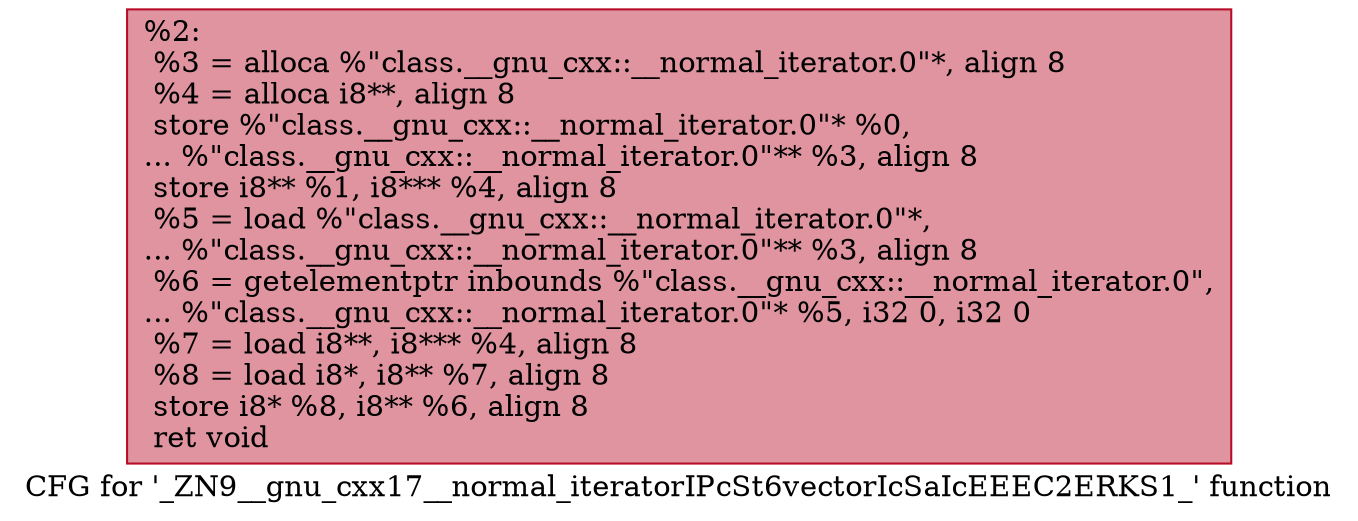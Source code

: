 digraph "CFG for '_ZN9__gnu_cxx17__normal_iteratorIPcSt6vectorIcSaIcEEEC2ERKS1_' function" {
	label="CFG for '_ZN9__gnu_cxx17__normal_iteratorIPcSt6vectorIcSaIcEEEC2ERKS1_' function";

	Node0x560255cd63d0 [shape=record,color="#b70d28ff", style=filled, fillcolor="#b70d2870",label="{%2:\l  %3 = alloca %\"class.__gnu_cxx::__normal_iterator.0\"*, align 8\l  %4 = alloca i8**, align 8\l  store %\"class.__gnu_cxx::__normal_iterator.0\"* %0,\l... %\"class.__gnu_cxx::__normal_iterator.0\"** %3, align 8\l  store i8** %1, i8*** %4, align 8\l  %5 = load %\"class.__gnu_cxx::__normal_iterator.0\"*,\l... %\"class.__gnu_cxx::__normal_iterator.0\"** %3, align 8\l  %6 = getelementptr inbounds %\"class.__gnu_cxx::__normal_iterator.0\",\l... %\"class.__gnu_cxx::__normal_iterator.0\"* %5, i32 0, i32 0\l  %7 = load i8**, i8*** %4, align 8\l  %8 = load i8*, i8** %7, align 8\l  store i8* %8, i8** %6, align 8\l  ret void\l}"];
}
